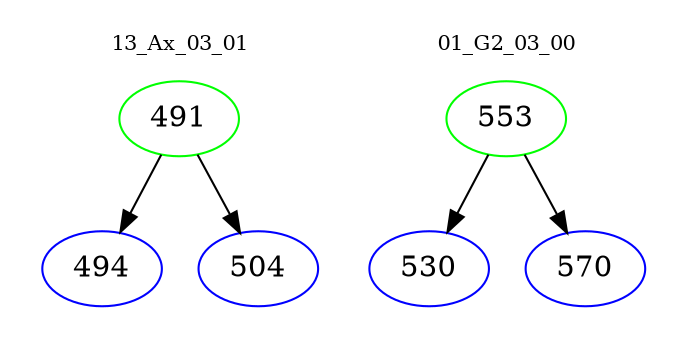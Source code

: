 digraph{
subgraph cluster_0 {
color = white
label = "13_Ax_03_01";
fontsize=10;
T0_491 [label="491", color="green"]
T0_491 -> T0_494 [color="black"]
T0_494 [label="494", color="blue"]
T0_491 -> T0_504 [color="black"]
T0_504 [label="504", color="blue"]
}
subgraph cluster_1 {
color = white
label = "01_G2_03_00";
fontsize=10;
T1_553 [label="553", color="green"]
T1_553 -> T1_530 [color="black"]
T1_530 [label="530", color="blue"]
T1_553 -> T1_570 [color="black"]
T1_570 [label="570", color="blue"]
}
}
